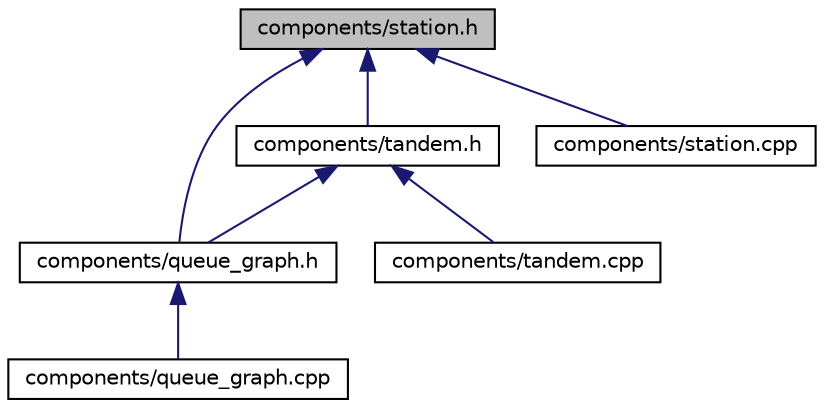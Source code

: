 digraph "components/station.h"
{
  edge [fontname="Helvetica",fontsize="10",labelfontname="Helvetica",labelfontsize="10"];
  node [fontname="Helvetica",fontsize="10",shape=record];
  Node2 [label="components/station.h",height=0.2,width=0.4,color="black", fillcolor="grey75", style="filled", fontcolor="black"];
  Node2 -> Node3 [dir="back",color="midnightblue",fontsize="10",style="solid",fontname="Helvetica"];
  Node3 [label="components/queue_graph.h",height=0.2,width=0.4,color="black", fillcolor="white", style="filled",URL="$queue__graph_8h.html"];
  Node3 -> Node4 [dir="back",color="midnightblue",fontsize="10",style="solid",fontname="Helvetica"];
  Node4 [label="components/queue_graph.cpp",height=0.2,width=0.4,color="black", fillcolor="white", style="filled",URL="$queue__graph_8cpp.html"];
  Node2 -> Node5 [dir="back",color="midnightblue",fontsize="10",style="solid",fontname="Helvetica"];
  Node5 [label="components/tandem.h",height=0.2,width=0.4,color="black", fillcolor="white", style="filled",URL="$tandem_8h.html"];
  Node5 -> Node3 [dir="back",color="midnightblue",fontsize="10",style="solid",fontname="Helvetica"];
  Node5 -> Node6 [dir="back",color="midnightblue",fontsize="10",style="solid",fontname="Helvetica"];
  Node6 [label="components/tandem.cpp",height=0.2,width=0.4,color="black", fillcolor="white", style="filled",URL="$tandem_8cpp.html"];
  Node2 -> Node7 [dir="back",color="midnightblue",fontsize="10",style="solid",fontname="Helvetica"];
  Node7 [label="components/station.cpp",height=0.2,width=0.4,color="black", fillcolor="white", style="filled",URL="$station_8cpp.html"];
}

